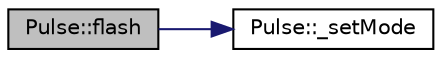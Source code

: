 digraph "Pulse::flash"
{
 // LATEX_PDF_SIZE
  edge [fontname="Helvetica",fontsize="10",labelfontname="Helvetica",labelfontsize="10"];
  node [fontname="Helvetica",fontsize="10",shape=record];
  rankdir="LR";
  Node1 [label="Pulse::flash",height=0.2,width=0.4,color="black", fillcolor="grey75", style="filled", fontcolor="black",tooltip="Flash the led continously."];
  Node1 -> Node2 [color="midnightblue",fontsize="10",style="solid",fontname="Helvetica"];
  Node2 [label="Pulse::_setMode",height=0.2,width=0.4,color="black", fillcolor="white", style="filled",URL="$classPulse.html#adf44ce3c27a223c6cf38970d1077cd57",tooltip=" "];
}
